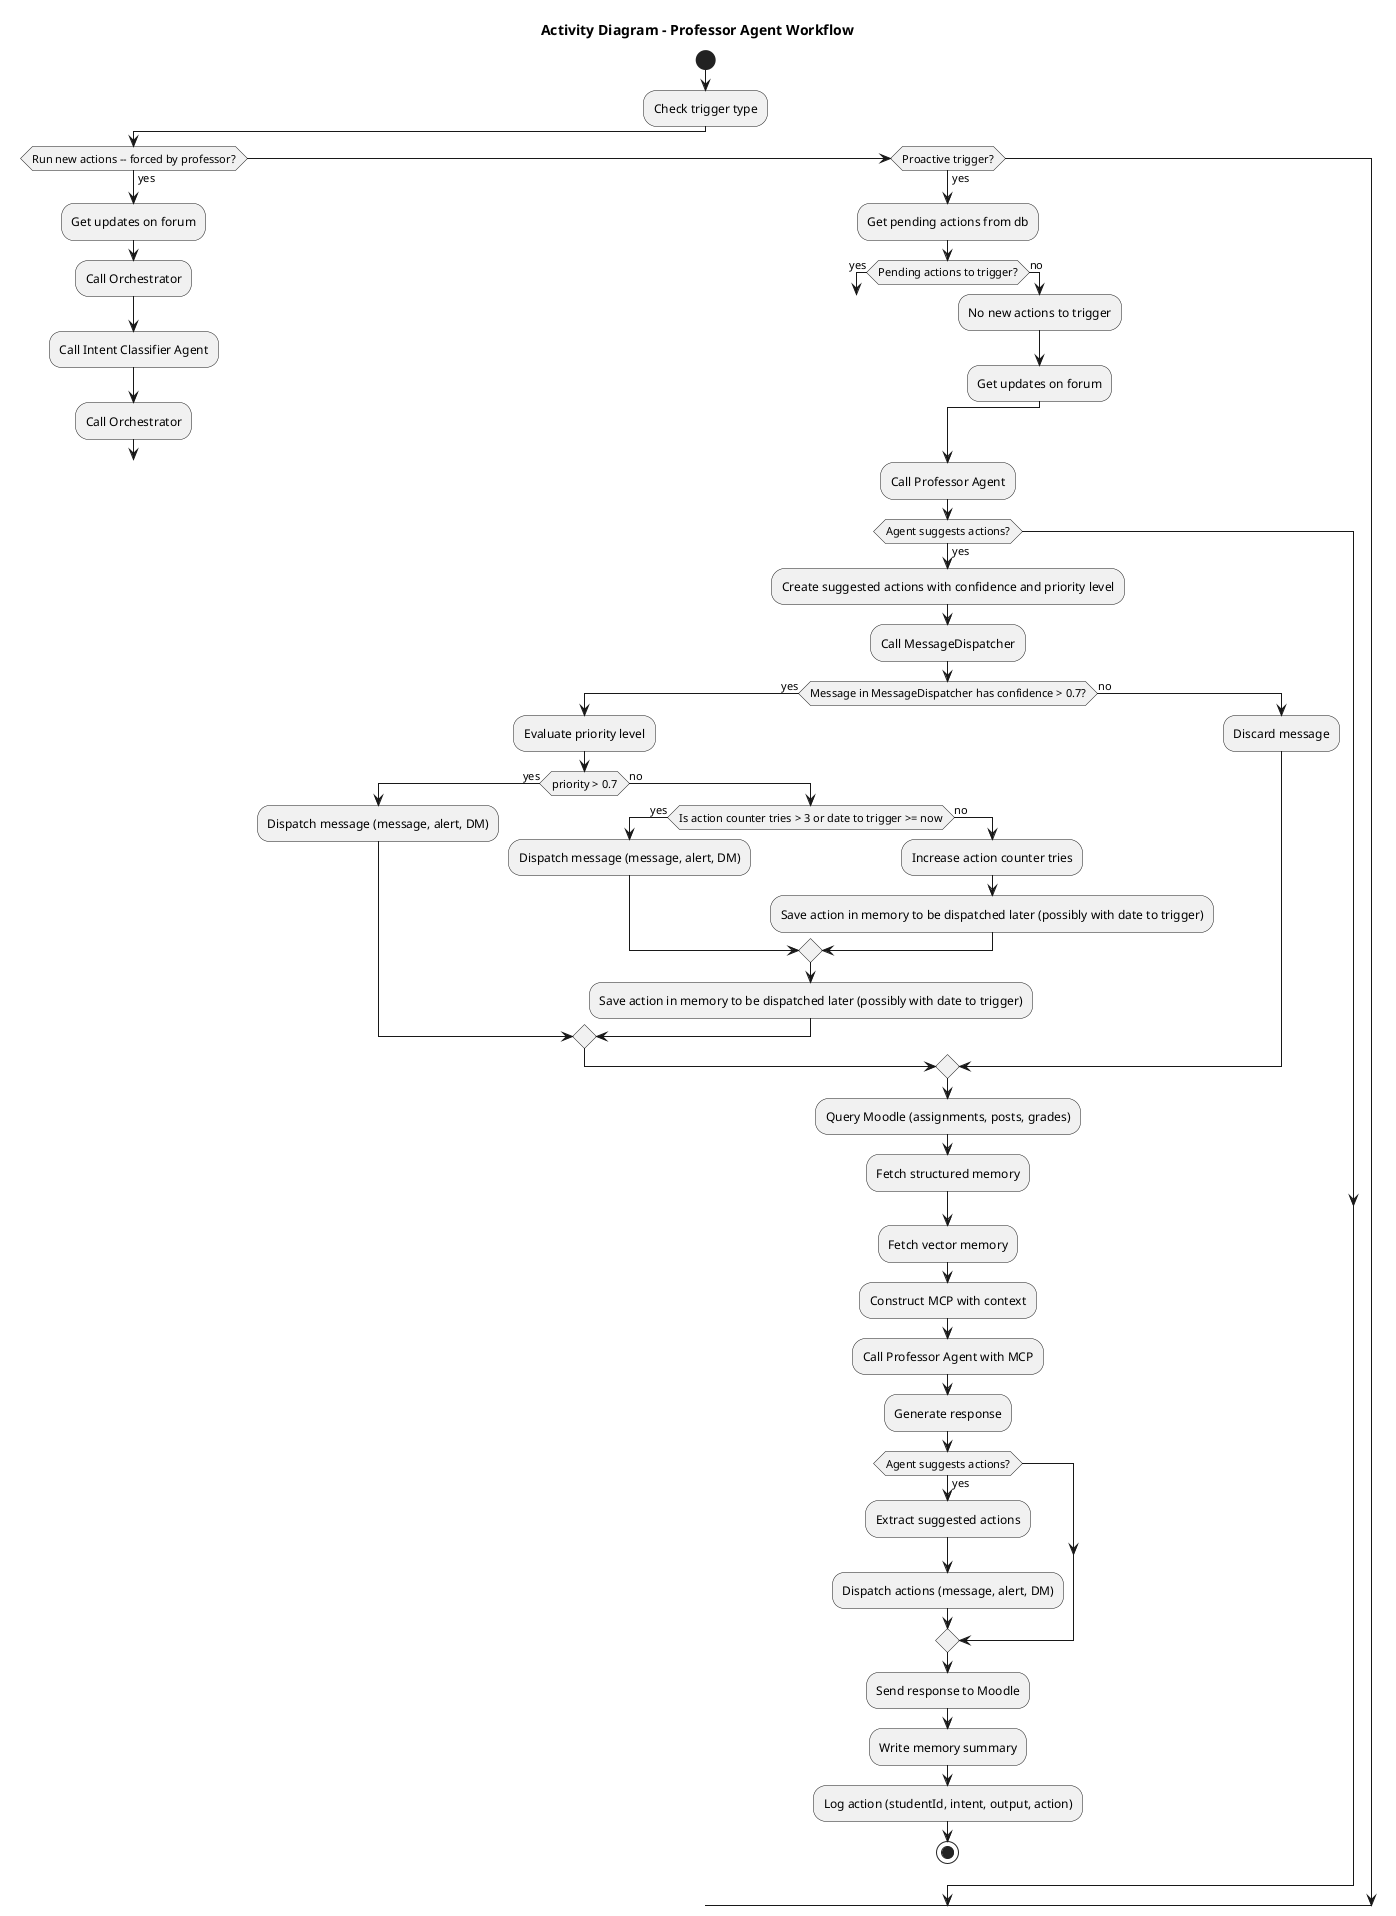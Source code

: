 @startuml
title Activity Diagram – Professor Agent Workflow

start

:Check trigger type;
if (Run new actions -- forced by professor?) then (yes)
  :Get updates on forum;
  :Call Orchestrator;
  :Call Intent Classifier Agent;
  :Call Orchestrator;
  goto professorAgentFlow
elseif (Proactive trigger?) then (yes)
  :Get pending actions from db;
  if(Pending actions to trigger?) then (yes)
    goto messageEvaluation
  else (no)
    :No new actions to trigger;
    :Get updates on forum;
endif

label professorAgentFlow
:Call Professor Agent;
if(Agent suggests actions?) then (yes)
  :Create suggested actions with confidence and priority level;
  :Call MessageDispatcher;

  label messageEvaluation
  if(Message in MessageDispatcher has confidence > 0.7?) then (yes)
    :Evaluate priority level;
    if (priority > 0.7) then (yes)
      :Dispatch message (message, alert, DM);
    else (no)
        if (Is action counter tries > 3 or date to trigger >= now) then (yes)
          :Dispatch message (message, alert, DM);
        else (no)
          :Increase action counter tries;
          :Save action in memory to be dispatched later (possibly with date to trigger);
        endif
        :Save action in memory to be dispatched later (possibly with date to trigger); 
    endif
  else (no)
    :Discard message;
endif

:Query Moodle (assignments, posts, grades);
:Fetch structured memory;
:Fetch vector memory;

:Construct MCP with context;

:Call Professor Agent with MCP;

:Generate response;
if (Agent suggests actions?) then (yes)
  :Extract suggested actions;
  :Dispatch actions (message, alert, DM);
endif

:Send response to Moodle;

:Write memory summary;
:Log action (studentId, intent, output, action);

stop
@enduml
